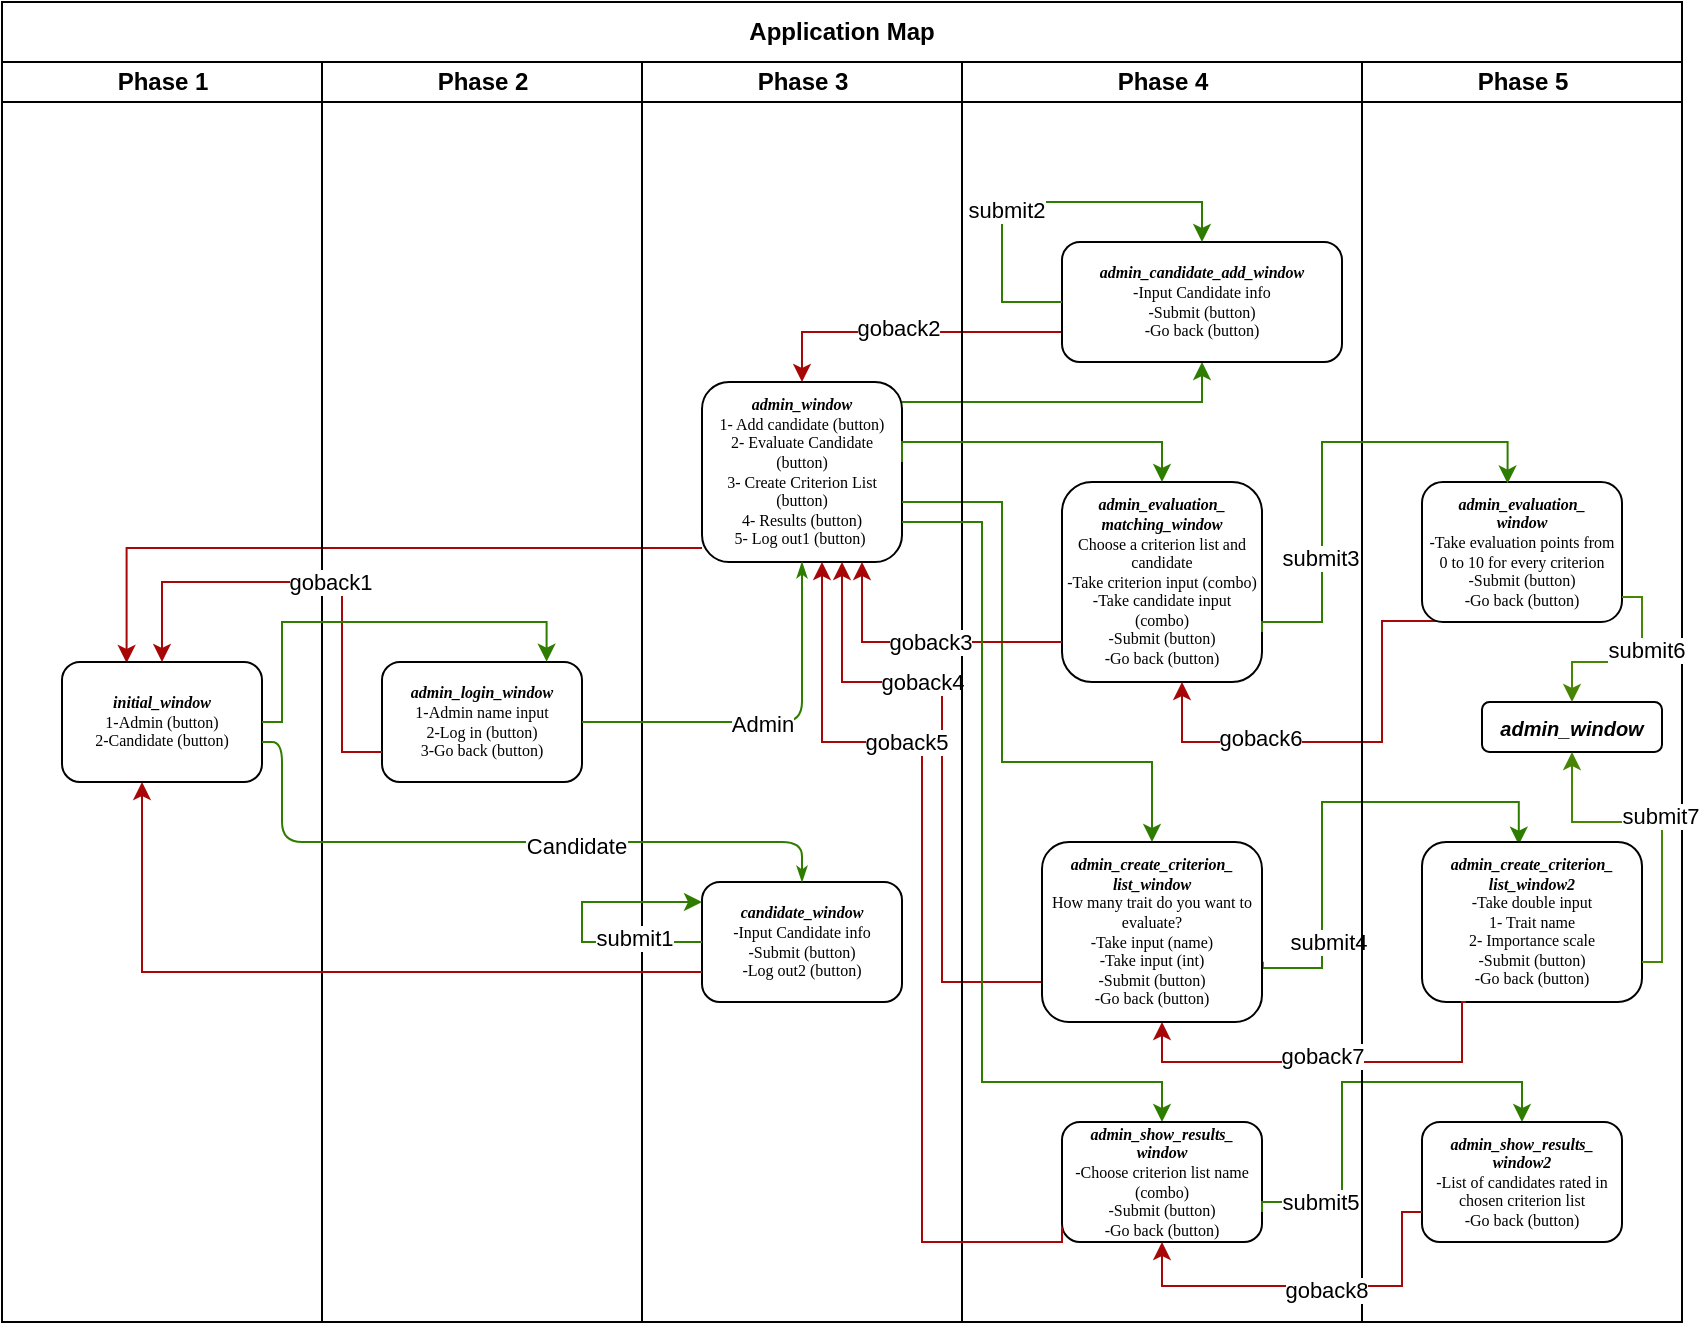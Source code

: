 <mxfile version="20.2.3" type="device"><diagram name="Page-1" id="74e2e168-ea6b-b213-b513-2b3c1d86103e"><mxGraphModel dx="2378" dy="649" grid="1" gridSize="10" guides="1" tooltips="1" connect="1" arrows="1" fold="1" page="1" pageScale="1" pageWidth="1100" pageHeight="850" background="none" math="0" shadow="0"><root><mxCell id="0"/><mxCell id="1" parent="0"/><mxCell id="77e6c97f196da883-1" value="" style="swimlane;html=1;childLayout=stackLayout;startSize=20;rounded=0;shadow=0;labelBackgroundColor=none;strokeWidth=1;fontFamily=Verdana;fontSize=8;align=center;strokeColor=none;" parent="1" vertex="1"><mxGeometry x="70" y="90" width="680" height="650" as="geometry"><mxRectangle x="70" y="90" width="150" height="30" as="alternateBounds"/></mxGeometry></mxCell><mxCell id="77e6c97f196da883-2" value="Phase 2" style="swimlane;html=1;startSize=20;" parent="77e6c97f196da883-1" vertex="1"><mxGeometry y="20" width="160" height="630" as="geometry"/></mxCell><mxCell id="77e6c97f196da883-8" value="&lt;b&gt;&lt;i style=&quot;&quot;&gt;admin_login_window&lt;/i&gt;&lt;br&gt;&lt;/b&gt;1-Admin name input&lt;br&gt;2-Log in (button)&lt;br&gt;3-Go back (button)" style="rounded=1;whiteSpace=wrap;html=1;shadow=0;labelBackgroundColor=none;strokeWidth=1;fontFamily=Verdana;fontSize=8;align=center;" parent="77e6c97f196da883-2" vertex="1"><mxGeometry x="30" y="300" width="100" height="60" as="geometry"/></mxCell><mxCell id="RD7DwX3DIH965nIm_kf2-15" style="edgeStyle=orthogonalEdgeStyle;rounded=0;orthogonalLoop=1;jettySize=auto;html=1;strokeColor=#A80707;entryX=0.323;entryY=0.008;entryDx=0;entryDy=0;entryPerimeter=0;" parent="77e6c97f196da883-2" target="1zTBW6mUtINd-440pTzr-5" edge="1"><mxGeometry relative="1" as="geometry"><mxPoint x="190" y="243" as="sourcePoint"/><mxPoint x="-100" y="290" as="targetPoint"/><Array as="points"><mxPoint x="-98" y="243"/></Array></mxGeometry></mxCell><mxCell id="77e6c97f196da883-3" value="Phase 3" style="swimlane;html=1;startSize=20;" parent="77e6c97f196da883-1" vertex="1"><mxGeometry x="160" y="20" width="160" height="630" as="geometry"/></mxCell><mxCell id="77e6c97f196da883-11" value="&lt;b&gt;&lt;i&gt;admin_window&lt;br&gt;&lt;/i&gt;&lt;/b&gt;1- Add candidate (button)&lt;br&gt;2- Evaluate Candidate (button)&lt;br&gt;3- Create Criterion List (button)&lt;br&gt;4- Results (button)&lt;br&gt;5- Log out1 (button)&amp;nbsp;" style="rounded=1;whiteSpace=wrap;html=1;shadow=0;labelBackgroundColor=none;strokeWidth=1;fontFamily=Verdana;fontSize=8;align=center;" parent="77e6c97f196da883-3" vertex="1"><mxGeometry x="30" y="160" width="100" height="90" as="geometry"/></mxCell><mxCell id="RD7DwX3DIH965nIm_kf2-2" value="&lt;b&gt;&lt;i&gt;candidate_window&lt;br&gt;&lt;/i&gt;&lt;/b&gt;-Input Candidate info&lt;br&gt;-Submit (button)&lt;br&gt;-Log out2 (button)" style="rounded=1;whiteSpace=wrap;html=1;shadow=0;labelBackgroundColor=none;strokeWidth=1;fontFamily=Verdana;fontSize=8;align=center;" parent="77e6c97f196da883-3" vertex="1"><mxGeometry x="30" y="410" width="100" height="60" as="geometry"/></mxCell><mxCell id="RD7DwX3DIH965nIm_kf2-20" style="edgeStyle=orthogonalEdgeStyle;rounded=0;orthogonalLoop=1;jettySize=auto;html=1;exitX=0;exitY=0.5;exitDx=0;exitDy=0;strokeColor=#2E7D00;fillColor=#000000;entryX=0;entryY=0.167;entryDx=0;entryDy=0;entryPerimeter=0;" parent="77e6c97f196da883-3" source="RD7DwX3DIH965nIm_kf2-2" target="RD7DwX3DIH965nIm_kf2-2" edge="1"><mxGeometry relative="1" as="geometry"><mxPoint x="40" y="465" as="sourcePoint"/><mxPoint x="20" y="420" as="targetPoint"/><Array as="points"><mxPoint x="-30" y="440"/><mxPoint x="-30" y="420"/></Array></mxGeometry></mxCell><mxCell id="bWgr1-vMgdFpqq2Po8Q8-9" value="submit1" style="edgeLabel;html=1;align=center;verticalAlign=middle;resizable=0;points=[];" parent="RD7DwX3DIH965nIm_kf2-20" vertex="1" connectable="0"><mxGeometry x="-0.512" y="-2" relative="1" as="geometry"><mxPoint as="offset"/></mxGeometry></mxCell><mxCell id="77e6c97f196da883-26" value="" style="edgeStyle=orthogonalEdgeStyle;rounded=1;html=1;labelBackgroundColor=none;startArrow=none;startFill=0;startSize=5;endArrow=classicThin;endFill=1;endSize=5;jettySize=auto;orthogonalLoop=1;strokeWidth=1;fontFamily=Verdana;fontSize=8;strokeColor=#2E7D00;" parent="77e6c97f196da883-1" source="77e6c97f196da883-8" target="77e6c97f196da883-11" edge="1"><mxGeometry relative="1" as="geometry"><Array as="points"><mxPoint x="240" y="350"/></Array></mxGeometry></mxCell><mxCell id="RD7DwX3DIH965nIm_kf2-7" value="Admin" style="edgeLabel;html=1;align=center;verticalAlign=middle;resizable=0;points=[];" parent="77e6c97f196da883-26" vertex="1" connectable="0"><mxGeometry x="0.216" y="-2" relative="1" as="geometry"><mxPoint x="-22" y="6" as="offset"/></mxGeometry></mxCell><mxCell id="RD7DwX3DIH965nIm_kf2-10" style="edgeStyle=orthogonalEdgeStyle;rounded=0;orthogonalLoop=1;jettySize=auto;html=1;strokeColor=#2E7D00;" parent="77e6c97f196da883-1" source="77e6c97f196da883-11" target="77e6c97f196da883-12" edge="1"><mxGeometry relative="1" as="geometry"><Array as="points"><mxPoint x="440" y="190"/></Array></mxGeometry></mxCell><mxCell id="RD7DwX3DIH965nIm_kf2-11" style="edgeStyle=orthogonalEdgeStyle;rounded=0;orthogonalLoop=1;jettySize=auto;html=1;entryX=0.5;entryY=0;entryDx=0;entryDy=0;strokeColor=#2E7D00;" parent="77e6c97f196da883-1" target="77e6c97f196da883-14" edge="1"><mxGeometry relative="1" as="geometry"><mxPoint x="290" y="240" as="sourcePoint"/><mxPoint x="410" y="210" as="targetPoint"/><Array as="points"><mxPoint x="340" y="240"/><mxPoint x="340" y="370"/><mxPoint x="415" y="370"/></Array></mxGeometry></mxCell><mxCell id="RD7DwX3DIH965nIm_kf2-13" style="edgeStyle=orthogonalEdgeStyle;rounded=0;orthogonalLoop=1;jettySize=auto;html=1;exitX=0;exitY=0.75;exitDx=0;exitDy=0;entryX=0.5;entryY=0;entryDx=0;entryDy=0;strokeColor=#A80707;" parent="77e6c97f196da883-1" source="77e6c97f196da883-12" target="77e6c97f196da883-11" edge="1"><mxGeometry relative="1" as="geometry"><mxPoint x="300" y="230" as="sourcePoint"/><mxPoint x="220" y="170" as="targetPoint"/><Array as="points"/></mxGeometry></mxCell><mxCell id="bWgr1-vMgdFpqq2Po8Q8-1" value="goback2" style="edgeLabel;html=1;align=center;verticalAlign=middle;resizable=0;points=[];" parent="RD7DwX3DIH965nIm_kf2-13" vertex="1" connectable="0"><mxGeometry x="0.058" y="-2" relative="1" as="geometry"><mxPoint as="offset"/></mxGeometry></mxCell><mxCell id="RD7DwX3DIH965nIm_kf2-25" style="edgeStyle=orthogonalEdgeStyle;rounded=0;orthogonalLoop=1;jettySize=auto;html=1;entryX=0.44;entryY=0.017;entryDx=0;entryDy=0;exitX=1.004;exitY=0.665;exitDx=0;exitDy=0;exitPerimeter=0;strokeColor=#2E7D00;entryPerimeter=0;" parent="77e6c97f196da883-1" source="77e6c97f196da883-14" target="77e6c97f196da883-17" edge="1"><mxGeometry relative="1" as="geometry"><mxPoint x="460" y="360" as="sourcePoint"/><mxPoint x="550" y="340" as="targetPoint"/><Array as="points"><mxPoint x="470" y="473"/><mxPoint x="500" y="473"/><mxPoint x="500" y="390"/><mxPoint x="598" y="390"/></Array></mxGeometry></mxCell><mxCell id="bWgr1-vMgdFpqq2Po8Q8-11" value="submit4" style="edgeLabel;html=1;align=center;verticalAlign=middle;resizable=0;points=[];" parent="RD7DwX3DIH965nIm_kf2-25" vertex="1" connectable="0"><mxGeometry x="-0.604" y="-3" relative="1" as="geometry"><mxPoint as="offset"/></mxGeometry></mxCell><mxCell id="RD7DwX3DIH965nIm_kf2-30" style="edgeStyle=orthogonalEdgeStyle;rounded=0;orthogonalLoop=1;jettySize=auto;html=1;exitX=0;exitY=0.75;exitDx=0;exitDy=0;strokeColor=#A80707;" parent="77e6c97f196da883-1" source="77e6c97f196da883-14" edge="1"><mxGeometry relative="1" as="geometry"><mxPoint x="360" y="350" as="sourcePoint"/><mxPoint x="260" y="270" as="targetPoint"/><Array as="points"><mxPoint x="370" y="480"/><mxPoint x="310" y="480"/><mxPoint x="310" y="330"/><mxPoint x="260" y="330"/><mxPoint x="260" y="270"/></Array></mxGeometry></mxCell><mxCell id="bWgr1-vMgdFpqq2Po8Q8-3" value="goback4" style="edgeLabel;html=1;align=center;verticalAlign=middle;resizable=0;points=[];" parent="RD7DwX3DIH965nIm_kf2-30" vertex="1" connectable="0"><mxGeometry x="0.402" relative="1" as="geometry"><mxPoint as="offset"/></mxGeometry></mxCell><mxCell id="77e6c97f196da883-4" value="Phase 4" style="swimlane;html=1;startSize=20;" parent="77e6c97f196da883-1" vertex="1"><mxGeometry x="320" y="20" width="200" height="630" as="geometry"/></mxCell><mxCell id="77e6c97f196da883-12" value="&lt;b&gt;&lt;i&gt;admin_candidate_add_window&lt;br&gt;&lt;/i&gt;&lt;/b&gt;-Input Candidate info&lt;br&gt;-Submit (button)&lt;br&gt;-Go back (button)" style="rounded=1;whiteSpace=wrap;html=1;shadow=0;labelBackgroundColor=none;strokeWidth=1;fontFamily=Verdana;fontSize=8;align=center;" parent="77e6c97f196da883-4" vertex="1"><mxGeometry x="50" y="90" width="140" height="60" as="geometry"/></mxCell><mxCell id="77e6c97f196da883-14" value="&lt;b&gt;&lt;i&gt;admin_create_criterion_&lt;br&gt;list_window&lt;/i&gt;&lt;/b&gt;&lt;br&gt;How many trait do you want to evaluate?&lt;br&gt;-Take input (name)&lt;br&gt;-Take input (int)&lt;br&gt;-Submit (button)&lt;br&gt;-Go back (button)" style="rounded=1;whiteSpace=wrap;html=1;shadow=0;labelBackgroundColor=none;strokeWidth=1;fontFamily=Verdana;fontSize=8;align=center;" parent="77e6c97f196da883-4" vertex="1"><mxGeometry x="40" y="390" width="110" height="90" as="geometry"/></mxCell><mxCell id="RD7DwX3DIH965nIm_kf2-21" style="edgeStyle=orthogonalEdgeStyle;rounded=0;orthogonalLoop=1;jettySize=auto;html=1;entryX=0.5;entryY=0;entryDx=0;entryDy=0;strokeColor=#2E7D00;" parent="77e6c97f196da883-4" target="77e6c97f196da883-12" edge="1"><mxGeometry relative="1" as="geometry"><mxPoint x="50" y="120" as="sourcePoint"/><mxPoint x="100" y="80" as="targetPoint"/><Array as="points"><mxPoint x="20" y="120"/><mxPoint x="20" y="70"/><mxPoint x="120" y="70"/></Array></mxGeometry></mxCell><mxCell id="bWgr1-vMgdFpqq2Po8Q8-8" value="submit2" style="edgeLabel;html=1;align=center;verticalAlign=middle;resizable=0;points=[];" parent="RD7DwX3DIH965nIm_kf2-21" vertex="1" connectable="0"><mxGeometry x="-0.236" y="-2" relative="1" as="geometry"><mxPoint as="offset"/></mxGeometry></mxCell><mxCell id="RD7DwX3DIH965nIm_kf2-46" value="&lt;b style=&quot;&quot;&gt;&lt;i style=&quot;&quot;&gt;admin_evaluation_&lt;br&gt;matching_window&lt;/i&gt;&lt;/b&gt;&lt;br&gt;Choose a criterion list and candidate&lt;br&gt;-Take criterion input (combo)&lt;br&gt;-Take candidate input&lt;br&gt;(combo)&lt;br&gt;-Submit (button)&lt;br&gt;-Go back (button)" style="rounded=1;whiteSpace=wrap;html=1;shadow=0;labelBackgroundColor=none;strokeWidth=1;fontFamily=Verdana;fontSize=8;align=center;" parent="77e6c97f196da883-4" vertex="1"><mxGeometry x="50" y="210" width="100" height="100" as="geometry"/></mxCell><mxCell id="RD7DwX3DIH965nIm_kf2-48" style="edgeStyle=orthogonalEdgeStyle;rounded=0;orthogonalLoop=1;jettySize=auto;html=1;strokeColor=#A80707;" parent="77e6c97f196da883-4" edge="1"><mxGeometry relative="1" as="geometry"><mxPoint x="50" y="290" as="sourcePoint"/><mxPoint x="-50" y="250" as="targetPoint"/><Array as="points"><mxPoint x="50" y="290"/><mxPoint x="-50" y="290"/></Array></mxGeometry></mxCell><mxCell id="bWgr1-vMgdFpqq2Po8Q8-2" value="goback3" style="edgeLabel;html=1;align=center;verticalAlign=middle;resizable=0;points=[];" parent="RD7DwX3DIH965nIm_kf2-48" vertex="1" connectable="0"><mxGeometry x="-0.057" relative="1" as="geometry"><mxPoint as="offset"/></mxGeometry></mxCell><mxCell id="qyNhImeDHNN1cycsb2F7-2" style="edgeStyle=orthogonalEdgeStyle;rounded=0;orthogonalLoop=1;jettySize=auto;html=1;strokeColor=#A80707;exitX=0.084;exitY=0.993;exitDx=0;exitDy=0;exitPerimeter=0;" parent="77e6c97f196da883-4" source="RD7DwX3DIH965nIm_kf2-42" edge="1"><mxGeometry relative="1" as="geometry"><mxPoint x="240" y="340" as="sourcePoint"/><mxPoint x="110" y="310" as="targetPoint"/><Array as="points"><mxPoint x="210" y="280"/><mxPoint x="210" y="340"/><mxPoint x="110" y="340"/></Array></mxGeometry></mxCell><mxCell id="bWgr1-vMgdFpqq2Po8Q8-5" value="goback6" style="edgeLabel;html=1;align=center;verticalAlign=middle;resizable=0;points=[];" parent="qyNhImeDHNN1cycsb2F7-2" vertex="1" connectable="0"><mxGeometry x="0.374" y="-2" relative="1" as="geometry"><mxPoint as="offset"/></mxGeometry></mxCell><mxCell id="qyNhImeDHNN1cycsb2F7-6" style="edgeStyle=orthogonalEdgeStyle;rounded=0;orthogonalLoop=1;jettySize=auto;html=1;strokeColor=#2E7D00;entryX=0.5;entryY=0;entryDx=0;entryDy=0;" parent="77e6c97f196da883-4" target="qyNhImeDHNN1cycsb2F7-7" edge="1"><mxGeometry relative="1" as="geometry"><mxPoint x="-30" y="230" as="sourcePoint"/><mxPoint x="110" y="530" as="targetPoint"/><Array as="points"><mxPoint x="10" y="230"/><mxPoint x="10" y="510"/><mxPoint x="100" y="510"/></Array></mxGeometry></mxCell><mxCell id="qyNhImeDHNN1cycsb2F7-7" value="&lt;b style=&quot;&quot;&gt;&lt;i style=&quot;&quot;&gt;admin_show_results_&lt;br&gt;&lt;/i&gt;&lt;/b&gt;&lt;b&gt;&lt;i&gt;window&lt;/i&gt;&lt;/b&gt;&lt;br&gt;-Choose criterion list name (combo)&lt;br&gt;-Submit (button)&lt;br&gt;-Go back (button)" style="rounded=1;whiteSpace=wrap;html=1;shadow=0;labelBackgroundColor=none;strokeWidth=1;fontFamily=Verdana;fontSize=8;align=center;" parent="77e6c97f196da883-4" vertex="1"><mxGeometry x="50" y="530" width="100" height="60" as="geometry"/></mxCell><mxCell id="qyNhImeDHNN1cycsb2F7-10" style="edgeStyle=orthogonalEdgeStyle;rounded=0;orthogonalLoop=1;jettySize=auto;html=1;exitX=1;exitY=0.75;exitDx=0;exitDy=0;strokeColor=#2E7D00;" parent="77e6c97f196da883-4" source="qyNhImeDHNN1cycsb2F7-7" edge="1"><mxGeometry relative="1" as="geometry"><mxPoint x="160.0" y="573.175" as="sourcePoint"/><mxPoint x="280" y="530" as="targetPoint"/><Array as="points"><mxPoint x="150" y="570"/><mxPoint x="190" y="570"/><mxPoint x="190" y="510"/><mxPoint x="280" y="510"/></Array></mxGeometry></mxCell><mxCell id="bWgr1-vMgdFpqq2Po8Q8-12" value="submit5" style="edgeLabel;html=1;align=center;verticalAlign=middle;resizable=0;points=[];" parent="qyNhImeDHNN1cycsb2F7-10" vertex="1" connectable="0"><mxGeometry x="-0.682" relative="1" as="geometry"><mxPoint as="offset"/></mxGeometry></mxCell><mxCell id="77e6c97f196da883-5" value="Phase 5" style="swimlane;html=1;startSize=20;" parent="77e6c97f196da883-1" vertex="1"><mxGeometry x="520" y="20" width="160" height="630" as="geometry"/></mxCell><mxCell id="77e6c97f196da883-17" value="&lt;b&gt;&lt;i&gt;admin_create_criterion_&lt;br&gt;list_window2&lt;br&gt;&lt;/i&gt;&lt;/b&gt;-Take double input&lt;br&gt;1- Trait name&lt;br&gt;2- Importance scale&lt;br&gt;-Submit (button)&lt;br&gt;-Go back (button)" style="rounded=1;whiteSpace=wrap;html=1;shadow=0;labelBackgroundColor=none;strokeWidth=1;fontFamily=Verdana;fontSize=8;align=center;" parent="77e6c97f196da883-5" vertex="1"><mxGeometry x="30" y="390" width="110" height="80" as="geometry"/></mxCell><mxCell id="RD7DwX3DIH965nIm_kf2-42" value="&lt;b&gt;&lt;i&gt;admin_evaluation_&lt;br&gt;window&lt;/i&gt;&lt;/b&gt;&lt;br&gt;-Take evaluation points from 0 to 10 for every criterion&lt;br&gt;-Submit (button)&lt;br&gt;-Go back (button)" style="rounded=1;whiteSpace=wrap;html=1;shadow=0;labelBackgroundColor=none;strokeWidth=1;fontFamily=Verdana;fontSize=8;align=center;" parent="77e6c97f196da883-5" vertex="1"><mxGeometry x="30" y="210" width="100" height="70" as="geometry"/></mxCell><mxCell id="qyNhImeDHNN1cycsb2F7-11" value="&lt;b&gt;&lt;i&gt;admin_show_results_&lt;br&gt;&lt;/i&gt;&lt;/b&gt;&lt;b&gt;&lt;i&gt;window2&lt;br&gt;&lt;/i&gt;&lt;/b&gt;-List of candidates rated in chosen criterion list&lt;br&gt;-Go back (button)" style="rounded=1;whiteSpace=wrap;html=1;shadow=0;labelBackgroundColor=none;strokeWidth=1;fontFamily=Verdana;fontSize=8;align=center;" parent="77e6c97f196da883-5" vertex="1"><mxGeometry x="30" y="530" width="100" height="60" as="geometry"/></mxCell><mxCell id="Rg0V4MNuv01pzaFCaZg7-3" value="&lt;b&gt;&lt;i&gt;&lt;font style=&quot;font-size: 10px;&quot;&gt;admin_window&lt;/font&gt;&lt;/i&gt;&lt;/b&gt;" style="rounded=1;whiteSpace=wrap;html=1;" parent="77e6c97f196da883-5" vertex="1"><mxGeometry x="60" y="320" width="90" height="25" as="geometry"/></mxCell><mxCell id="Rg0V4MNuv01pzaFCaZg7-2" style="edgeStyle=orthogonalEdgeStyle;rounded=0;orthogonalLoop=1;jettySize=auto;html=1;entryX=0.5;entryY=1;entryDx=0;entryDy=0;strokeColor=#498505;exitX=1;exitY=0.75;exitDx=0;exitDy=0;" parent="77e6c97f196da883-5" source="77e6c97f196da883-17" target="Rg0V4MNuv01pzaFCaZg7-3" edge="1"><mxGeometry relative="1" as="geometry"><mxPoint x="210" y="350" as="targetPoint"/><Array as="points"><mxPoint x="150" y="450"/><mxPoint x="150" y="380"/><mxPoint x="105" y="380"/></Array><mxPoint x="150" y="450" as="sourcePoint"/></mxGeometry></mxCell><mxCell id="bWgr1-vMgdFpqq2Po8Q8-14" value="submit7" style="edgeLabel;html=1;align=center;verticalAlign=middle;resizable=0;points=[];" parent="Rg0V4MNuv01pzaFCaZg7-2" vertex="1" connectable="0"><mxGeometry x="0.014" y="-3" relative="1" as="geometry"><mxPoint as="offset"/></mxGeometry></mxCell><mxCell id="RD7DwX3DIH965nIm_kf2-45" style="edgeStyle=orthogonalEdgeStyle;rounded=0;orthogonalLoop=1;jettySize=auto;html=1;entryX=0.5;entryY=0;entryDx=0;entryDy=0;strokeColor=#2E7D00;" parent="77e6c97f196da883-1" target="RD7DwX3DIH965nIm_kf2-46" edge="1"><mxGeometry relative="1" as="geometry"><mxPoint x="290" y="220" as="sourcePoint"/><mxPoint x="420" y="220" as="targetPoint"/><Array as="points"><mxPoint x="290" y="210"/><mxPoint x="420" y="210"/></Array></mxGeometry></mxCell><mxCell id="RD7DwX3DIH965nIm_kf2-35" style="edgeStyle=orthogonalEdgeStyle;rounded=0;orthogonalLoop=1;jettySize=auto;html=1;exitX=0.2;exitY=1;exitDx=0;exitDy=0;exitPerimeter=0;strokeColor=#A80707;" parent="77e6c97f196da883-1" source="77e6c97f196da883-17" edge="1"><mxGeometry relative="1" as="geometry"><mxPoint x="550" y="490" as="sourcePoint"/><mxPoint x="420" y="500" as="targetPoint"/><Array as="points"><mxPoint x="570" y="490"/><mxPoint x="570" y="520"/><mxPoint x="420" y="520"/></Array></mxGeometry></mxCell><mxCell id="bWgr1-vMgdFpqq2Po8Q8-6" value="goback7" style="edgeLabel;html=1;align=center;verticalAlign=middle;resizable=0;points=[];" parent="RD7DwX3DIH965nIm_kf2-35" vertex="1" connectable="0"><mxGeometry x="0.014" y="-3" relative="1" as="geometry"><mxPoint as="offset"/></mxGeometry></mxCell><mxCell id="qyNhImeDHNN1cycsb2F7-9" style="edgeStyle=orthogonalEdgeStyle;rounded=0;orthogonalLoop=1;jettySize=auto;html=1;strokeColor=#A80707;exitX=0;exitY=0.88;exitDx=0;exitDy=0;exitPerimeter=0;" parent="77e6c97f196da883-1" source="qyNhImeDHNN1cycsb2F7-7" edge="1"><mxGeometry relative="1" as="geometry"><mxPoint x="360" y="600" as="sourcePoint"/><mxPoint x="250" y="270" as="targetPoint"/><Array as="points"><mxPoint x="370" y="610"/><mxPoint x="300" y="610"/><mxPoint x="300" y="360"/><mxPoint x="250" y="360"/></Array></mxGeometry></mxCell><mxCell id="bWgr1-vMgdFpqq2Po8Q8-4" value="goback5" style="edgeLabel;html=1;align=center;verticalAlign=middle;resizable=0;points=[];" parent="qyNhImeDHNN1cycsb2F7-9" vertex="1" connectable="0"><mxGeometry x="0.437" relative="1" as="geometry"><mxPoint as="offset"/></mxGeometry></mxCell><mxCell id="Rg0V4MNuv01pzaFCaZg7-1" style="edgeStyle=orthogonalEdgeStyle;rounded=0;orthogonalLoop=1;jettySize=auto;html=1;exitX=0;exitY=0.75;exitDx=0;exitDy=0;strokeColor=#A80707;" parent="77e6c97f196da883-1" source="qyNhImeDHNN1cycsb2F7-11" edge="1"><mxGeometry relative="1" as="geometry"><mxPoint x="544.4" y="600.02" as="sourcePoint"/><mxPoint x="420" y="610" as="targetPoint"/><Array as="points"><mxPoint x="540" y="595"/><mxPoint x="540" y="632"/><mxPoint x="420" y="632"/></Array></mxGeometry></mxCell><mxCell id="bWgr1-vMgdFpqq2Po8Q8-7" value="goback8" style="edgeLabel;html=1;align=center;verticalAlign=middle;resizable=0;points=[];" parent="Rg0V4MNuv01pzaFCaZg7-1" vertex="1" connectable="0"><mxGeometry x="-0.096" y="2" relative="1" as="geometry"><mxPoint as="offset"/></mxGeometry></mxCell><mxCell id="RD7DwX3DIH965nIm_kf2-51" style="edgeStyle=orthogonalEdgeStyle;rounded=0;orthogonalLoop=1;jettySize=auto;html=1;strokeColor=#2E7D00;entryX=0.428;entryY=0.011;entryDx=0;entryDy=0;entryPerimeter=0;exitX=1;exitY=0.75;exitDx=0;exitDy=0;" parent="77e6c97f196da883-1" source="RD7DwX3DIH965nIm_kf2-46" target="RD7DwX3DIH965nIm_kf2-42" edge="1"><mxGeometry relative="1" as="geometry"><mxPoint x="470" y="290" as="sourcePoint"/><mxPoint x="591.2" y="239.58" as="targetPoint"/><Array as="points"><mxPoint x="470" y="300"/><mxPoint x="500" y="300"/><mxPoint x="500" y="210"/><mxPoint x="593" y="210"/></Array></mxGeometry></mxCell><mxCell id="bWgr1-vMgdFpqq2Po8Q8-10" value="submit3" style="edgeLabel;html=1;align=center;verticalAlign=middle;resizable=0;points=[];" parent="RD7DwX3DIH965nIm_kf2-51" vertex="1" connectable="0"><mxGeometry x="-0.433" y="1" relative="1" as="geometry"><mxPoint as="offset"/></mxGeometry></mxCell><mxCell id="Rg0V4MNuv01pzaFCaZg7-4" style="edgeStyle=orthogonalEdgeStyle;rounded=0;orthogonalLoop=1;jettySize=auto;html=1;exitX=1;exitY=0.75;exitDx=0;exitDy=0;entryX=0.5;entryY=0;entryDx=0;entryDy=0;strokeColor=#498505;" parent="1" target="Rg0V4MNuv01pzaFCaZg7-3" edge="1"><mxGeometry relative="1" as="geometry"><mxPoint x="805" y="270" as="targetPoint"/><mxPoint x="720" y="377.5" as="sourcePoint"/><Array as="points"><mxPoint x="730" y="378"/><mxPoint x="730" y="410"/><mxPoint x="695" y="410"/></Array></mxGeometry></mxCell><mxCell id="bWgr1-vMgdFpqq2Po8Q8-13" value="submit6" style="edgeLabel;html=1;align=center;verticalAlign=middle;resizable=0;points=[];" parent="Rg0V4MNuv01pzaFCaZg7-4" vertex="1" connectable="0"><mxGeometry x="-0.247" y="2" relative="1" as="geometry"><mxPoint as="offset"/></mxGeometry></mxCell><mxCell id="1zTBW6mUtINd-440pTzr-4" value="Phase 1" style="swimlane;html=1;startSize=20;" parent="1" vertex="1"><mxGeometry x="-90" y="110" width="160" height="630" as="geometry"/></mxCell><mxCell id="1zTBW6mUtINd-440pTzr-5" value="&lt;i&gt;&lt;b&gt;initial_window&lt;/b&gt;&lt;br&gt;&lt;/i&gt;1-Admin (button)&lt;br&gt;2-Candidate (button)" style="rounded=1;whiteSpace=wrap;html=1;shadow=0;labelBackgroundColor=none;strokeWidth=1;fontFamily=Verdana;fontSize=8;align=center;" parent="1zTBW6mUtINd-440pTzr-4" vertex="1"><mxGeometry x="30" y="300" width="100" height="60" as="geometry"/></mxCell><mxCell id="1zTBW6mUtINd-440pTzr-8" value="&lt;b&gt;Application Map&lt;/b&gt;" style="rounded=0;whiteSpace=wrap;html=1;shadow=0;strokeColor=default;strokeWidth=1;" parent="1" vertex="1"><mxGeometry x="-90" y="80" width="840" height="30" as="geometry"/></mxCell><mxCell id="RD7DwX3DIH965nIm_kf2-19" style="edgeStyle=orthogonalEdgeStyle;rounded=0;orthogonalLoop=1;jettySize=auto;html=1;exitX=0;exitY=0.75;exitDx=0;exitDy=0;strokeColor=#A80707;" parent="1" source="RD7DwX3DIH965nIm_kf2-2" target="1zTBW6mUtINd-440pTzr-5" edge="1"><mxGeometry relative="1" as="geometry"><mxPoint x="360" y="570" as="sourcePoint"/><mxPoint x="140" y="470" as="targetPoint"/><Array as="points"><mxPoint x="-20" y="565"/></Array></mxGeometry></mxCell><mxCell id="RD7DwX3DIH965nIm_kf2-1" style="edgeStyle=orthogonalEdgeStyle;rounded=1;html=1;labelBackgroundColor=none;startArrow=none;startFill=0;startSize=5;endArrow=classicThin;endFill=1;endSize=5;jettySize=auto;orthogonalLoop=1;strokeWidth=1;fontFamily=Verdana;fontSize=8;strokeColor=#2E7D00;" parent="1" target="RD7DwX3DIH965nIm_kf2-2" edge="1"><mxGeometry relative="1" as="geometry"><mxPoint x="40" y="450" as="sourcePoint"/><mxPoint x="310" y="560" as="targetPoint"/><Array as="points"><mxPoint x="40" y="450"/><mxPoint x="50" y="450"/><mxPoint x="50" y="500"/><mxPoint x="310" y="500"/></Array></mxGeometry></mxCell><mxCell id="RD7DwX3DIH965nIm_kf2-6" value="Candidate" style="edgeLabel;html=1;align=center;verticalAlign=middle;resizable=0;points=[];" parent="RD7DwX3DIH965nIm_kf2-1" vertex="1" connectable="0"><mxGeometry x="0.216" y="-2" relative="1" as="geometry"><mxPoint as="offset"/></mxGeometry></mxCell><mxCell id="1zTBW6mUtINd-440pTzr-9" style="edgeStyle=orthogonalEdgeStyle;rounded=0;orthogonalLoop=1;jettySize=auto;html=1;strokeColor=#A80707;exitX=0;exitY=0.75;exitDx=0;exitDy=0;entryX=0.5;entryY=0;entryDx=0;entryDy=0;" parent="1" source="77e6c97f196da883-8" target="1zTBW6mUtINd-440pTzr-5" edge="1"><mxGeometry relative="1" as="geometry"><mxPoint x="50" y="370.0" as="sourcePoint"/><mxPoint x="-10" y="400" as="targetPoint"/><Array as="points"><mxPoint x="80" y="455"/><mxPoint x="80" y="370"/><mxPoint x="-10" y="370"/></Array></mxGeometry></mxCell><mxCell id="1zTBW6mUtINd-440pTzr-10" value="goback1" style="edgeLabel;html=1;align=center;verticalAlign=middle;resizable=0;points=[];" parent="1zTBW6mUtINd-440pTzr-9" vertex="1" connectable="0"><mxGeometry x="-0.057" relative="1" as="geometry"><mxPoint as="offset"/></mxGeometry></mxCell><mxCell id="1zTBW6mUtINd-440pTzr-11" style="edgeStyle=orthogonalEdgeStyle;rounded=0;orthogonalLoop=1;jettySize=auto;html=1;strokeColor=#2E7D00;exitX=1;exitY=0.5;exitDx=0;exitDy=0;entryX=0.823;entryY=-0.003;entryDx=0;entryDy=0;entryPerimeter=0;" parent="1" source="1zTBW6mUtINd-440pTzr-5" target="77e6c97f196da883-8" edge="1"><mxGeometry relative="1" as="geometry"><Array as="points"><mxPoint x="50" y="440"/><mxPoint x="50" y="390"/><mxPoint x="182" y="390"/></Array><mxPoint x="60" y="440" as="sourcePoint"/><mxPoint x="190" y="340" as="targetPoint"/></mxGeometry></mxCell></root></mxGraphModel></diagram></mxfile>